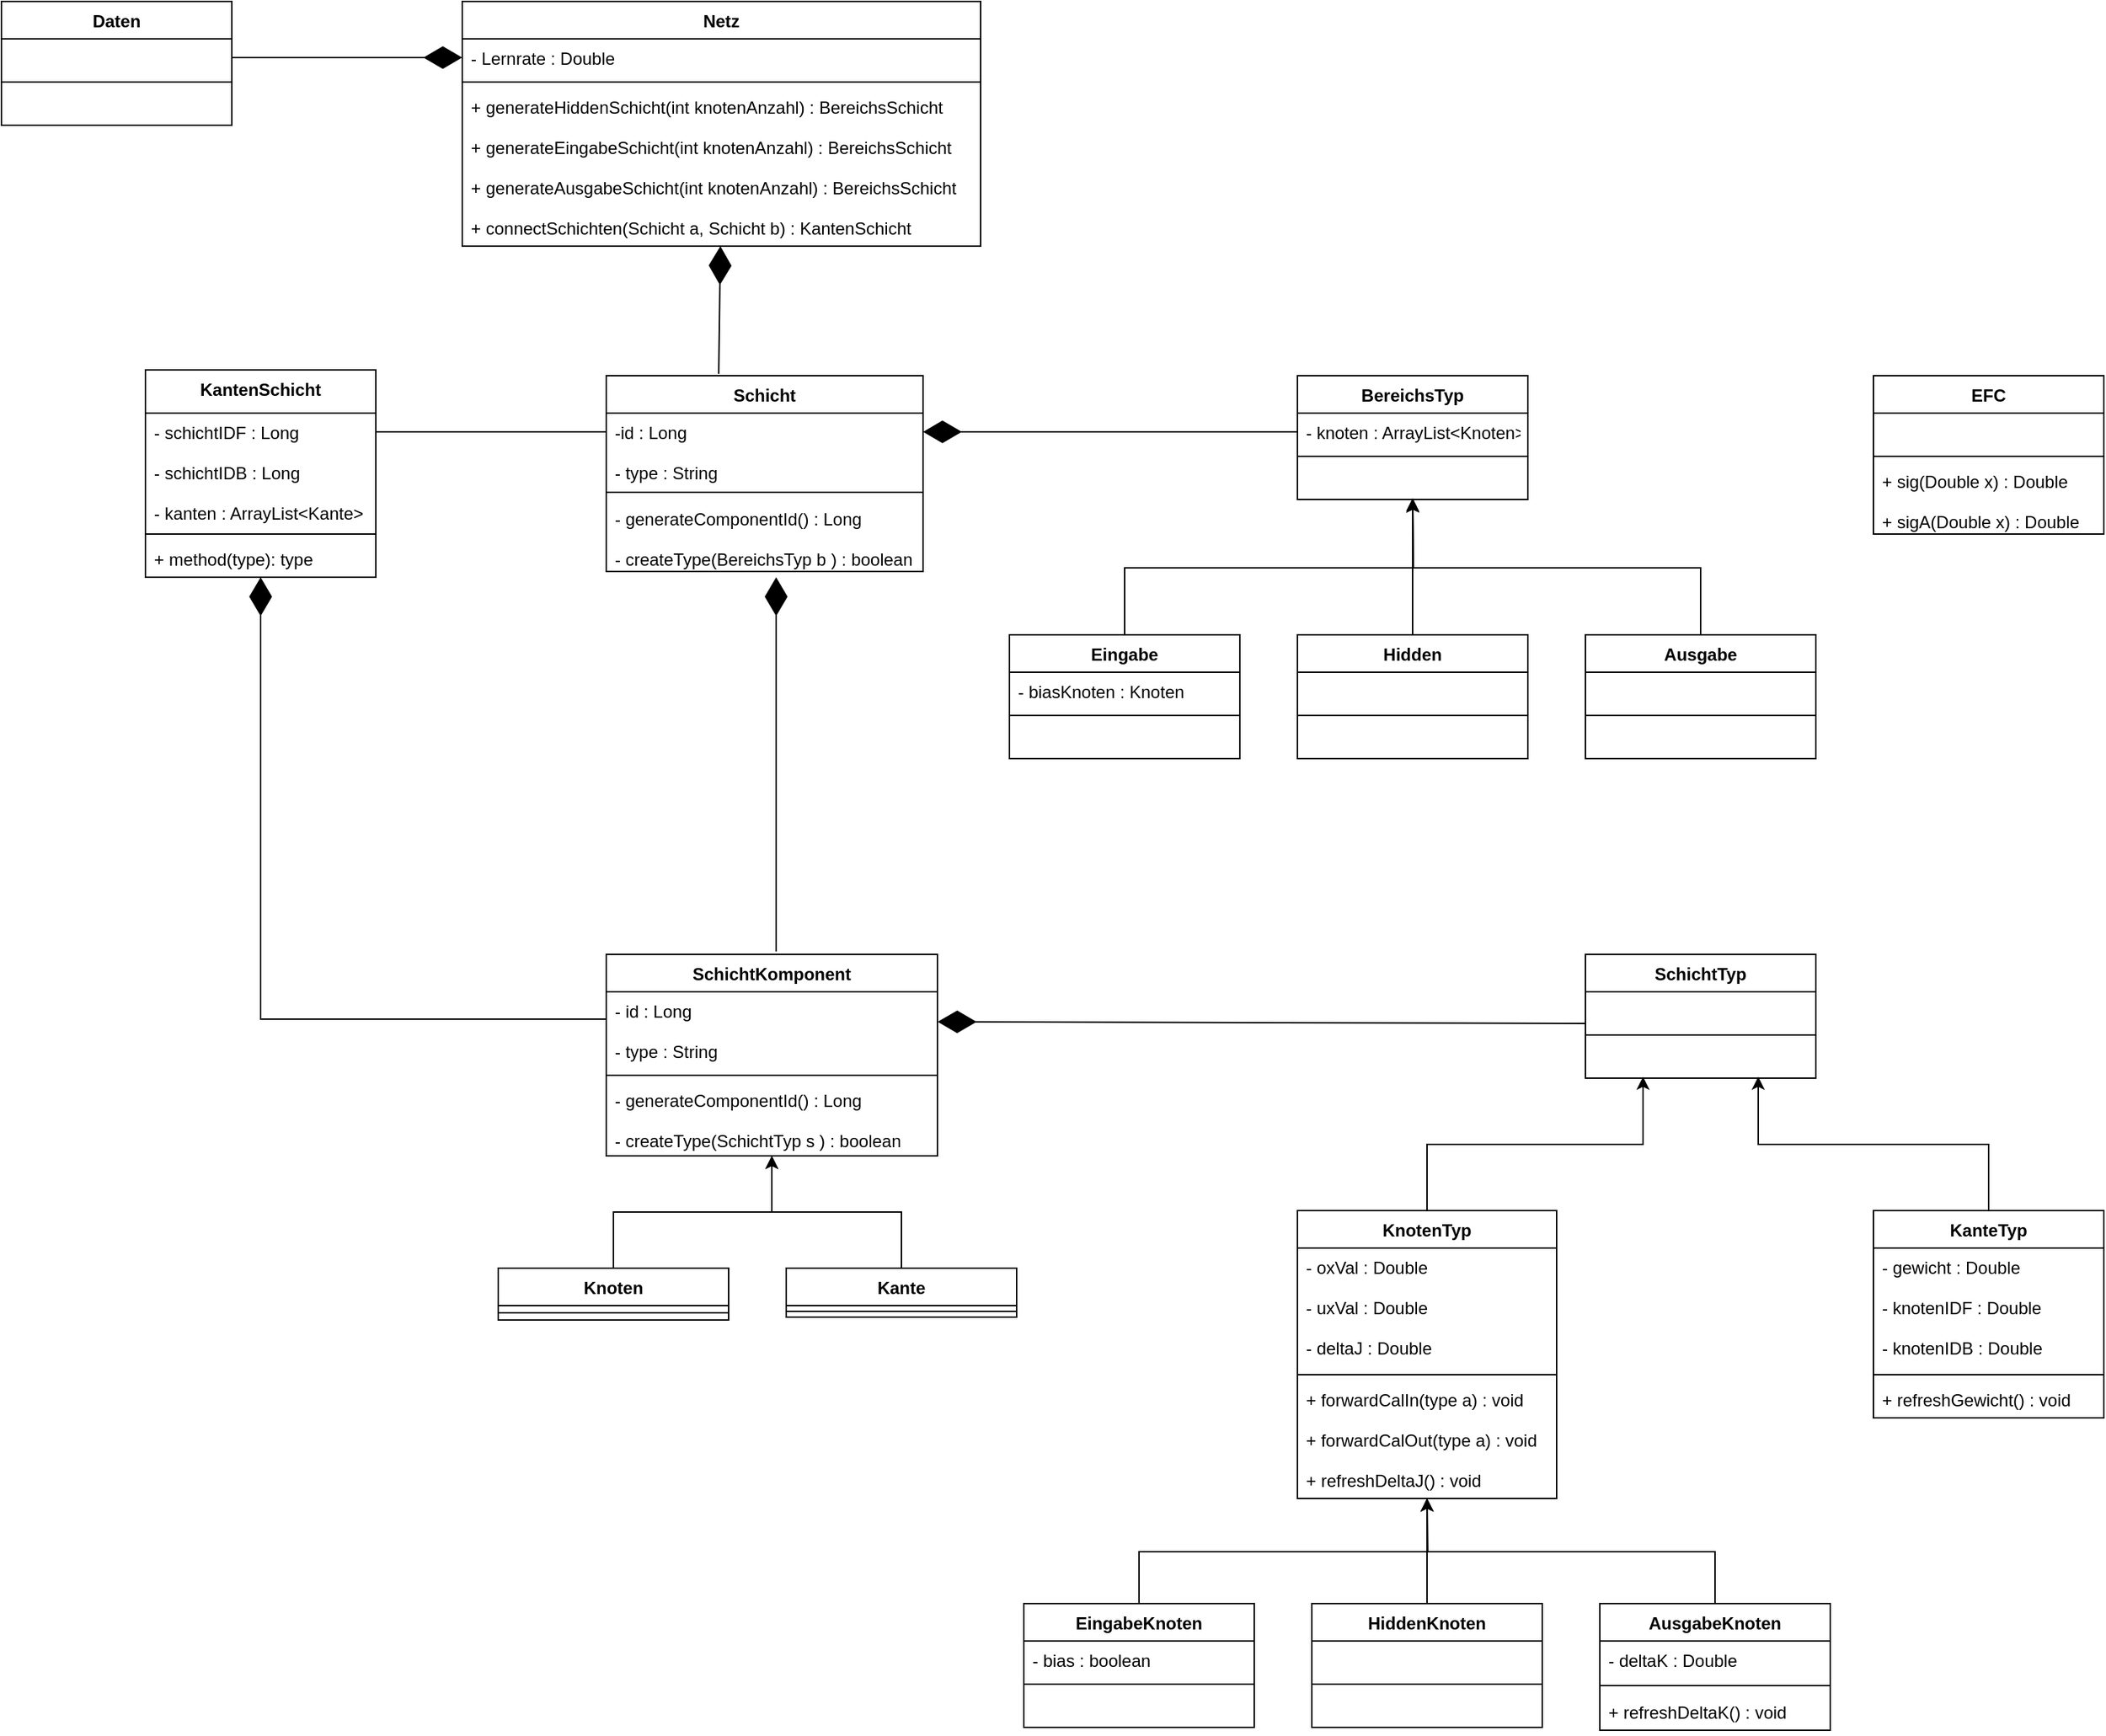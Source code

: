<mxfile version="20.7.4" type="device"><diagram id="yg5tvU0-YH-fb5f8yUP2" name="Seite-1"><mxGraphModel dx="2503" dy="2133" grid="1" gridSize="10" guides="1" tooltips="1" connect="1" arrows="1" fold="1" page="1" pageScale="1" pageWidth="827" pageHeight="1169" math="0" shadow="0"><root><mxCell id="0"/><mxCell id="1" parent="0"/><mxCell id="HFAqdU0XJk6h-9sOX1NP-1" value="BereichsTyp" style="swimlane;fontStyle=1;align=center;verticalAlign=top;childLayout=stackLayout;horizontal=1;startSize=26;horizontalStack=0;resizeParent=1;resizeParentMax=0;resizeLast=0;collapsible=1;marginBottom=0;" parent="1" vertex="1"><mxGeometry x="560" y="140" width="160" height="86" as="geometry"/></mxCell><mxCell id="HFAqdU0XJk6h-9sOX1NP-2" value="- knoten : ArrayList&lt;Knoten&gt;" style="text;strokeColor=none;fillColor=none;align=left;verticalAlign=top;spacingLeft=4;spacingRight=4;overflow=hidden;rotatable=0;points=[[0,0.5],[1,0.5]];portConstraint=eastwest;" parent="HFAqdU0XJk6h-9sOX1NP-1" vertex="1"><mxGeometry y="26" width="160" height="26" as="geometry"/></mxCell><mxCell id="HFAqdU0XJk6h-9sOX1NP-3" value="" style="line;strokeWidth=1;fillColor=none;align=left;verticalAlign=middle;spacingTop=-1;spacingLeft=3;spacingRight=3;rotatable=0;labelPosition=right;points=[];portConstraint=eastwest;strokeColor=inherit;" parent="HFAqdU0XJk6h-9sOX1NP-1" vertex="1"><mxGeometry y="52" width="160" height="8" as="geometry"/></mxCell><mxCell id="HFAqdU0XJk6h-9sOX1NP-4" value=" " style="text;strokeColor=none;fillColor=none;align=left;verticalAlign=top;spacingLeft=4;spacingRight=4;overflow=hidden;rotatable=0;points=[[0,0.5],[1,0.5]];portConstraint=eastwest;" parent="HFAqdU0XJk6h-9sOX1NP-1" vertex="1"><mxGeometry y="60" width="160" height="26" as="geometry"/></mxCell><mxCell id="HFAqdU0XJk6h-9sOX1NP-9" value="Schicht" style="swimlane;fontStyle=1;align=center;verticalAlign=top;childLayout=stackLayout;horizontal=1;startSize=26;horizontalStack=0;resizeParent=1;resizeParentMax=0;resizeLast=0;collapsible=1;marginBottom=0;" parent="1" vertex="1"><mxGeometry x="80" y="140" width="220" height="136" as="geometry"/></mxCell><mxCell id="HFAqdU0XJk6h-9sOX1NP-10" value="-id : Long&#10;&#10;- type : String" style="text;strokeColor=none;fillColor=none;align=left;verticalAlign=top;spacingLeft=4;spacingRight=4;overflow=hidden;rotatable=0;points=[[0,0.5],[1,0.5]];portConstraint=eastwest;" parent="HFAqdU0XJk6h-9sOX1NP-9" vertex="1"><mxGeometry y="26" width="220" height="50" as="geometry"/></mxCell><mxCell id="HFAqdU0XJk6h-9sOX1NP-11" value="" style="line;strokeWidth=1;fillColor=none;align=left;verticalAlign=middle;spacingTop=-1;spacingLeft=3;spacingRight=3;rotatable=0;labelPosition=right;points=[];portConstraint=eastwest;strokeColor=inherit;" parent="HFAqdU0XJk6h-9sOX1NP-9" vertex="1"><mxGeometry y="76" width="220" height="10" as="geometry"/></mxCell><mxCell id="HFAqdU0XJk6h-9sOX1NP-12" value="- generateComponentId() : Long&#10;&#10;- createType(BereichsTyp b ) : boolean" style="text;strokeColor=none;fillColor=none;align=left;verticalAlign=top;spacingLeft=4;spacingRight=4;overflow=hidden;rotatable=0;points=[[0,0.5],[1,0.5]];portConstraint=eastwest;" parent="HFAqdU0XJk6h-9sOX1NP-9" vertex="1"><mxGeometry y="86" width="220" height="50" as="geometry"/></mxCell><mxCell id="HFAqdU0XJk6h-9sOX1NP-31" style="edgeStyle=orthogonalEdgeStyle;rounded=0;orthogonalLoop=1;jettySize=auto;html=1;exitX=0.5;exitY=0;exitDx=0;exitDy=0;entryX=0.5;entryY=1;entryDx=0;entryDy=0;entryPerimeter=0;" parent="1" source="HFAqdU0XJk6h-9sOX1NP-13" edge="1"><mxGeometry relative="1" as="geometry"><mxPoint x="640" y="226" as="targetPoint"/></mxGeometry></mxCell><mxCell id="HFAqdU0XJk6h-9sOX1NP-13" value="Eingabe" style="swimlane;fontStyle=1;align=center;verticalAlign=top;childLayout=stackLayout;horizontal=1;startSize=26;horizontalStack=0;resizeParent=1;resizeParentMax=0;resizeLast=0;collapsible=1;marginBottom=0;" parent="1" vertex="1"><mxGeometry x="360" y="320" width="160" height="86" as="geometry"/></mxCell><mxCell id="HFAqdU0XJk6h-9sOX1NP-14" value="- biasKnoten : Knoten" style="text;strokeColor=none;fillColor=none;align=left;verticalAlign=top;spacingLeft=4;spacingRight=4;overflow=hidden;rotatable=0;points=[[0,0.5],[1,0.5]];portConstraint=eastwest;" parent="HFAqdU0XJk6h-9sOX1NP-13" vertex="1"><mxGeometry y="26" width="160" height="26" as="geometry"/></mxCell><mxCell id="HFAqdU0XJk6h-9sOX1NP-15" value="" style="line;strokeWidth=1;fillColor=none;align=left;verticalAlign=middle;spacingTop=-1;spacingLeft=3;spacingRight=3;rotatable=0;labelPosition=right;points=[];portConstraint=eastwest;strokeColor=inherit;" parent="HFAqdU0XJk6h-9sOX1NP-13" vertex="1"><mxGeometry y="52" width="160" height="8" as="geometry"/></mxCell><mxCell id="HFAqdU0XJk6h-9sOX1NP-16" value=" " style="text;strokeColor=none;fillColor=none;align=left;verticalAlign=top;spacingLeft=4;spacingRight=4;overflow=hidden;rotatable=0;points=[[0,0.5],[1,0.5]];portConstraint=eastwest;" parent="HFAqdU0XJk6h-9sOX1NP-13" vertex="1"><mxGeometry y="60" width="160" height="26" as="geometry"/></mxCell><mxCell id="HFAqdU0XJk6h-9sOX1NP-33" style="edgeStyle=orthogonalEdgeStyle;rounded=0;orthogonalLoop=1;jettySize=auto;html=1;exitX=0.5;exitY=0;exitDx=0;exitDy=0;entryX=0.5;entryY=0.962;entryDx=0;entryDy=0;entryPerimeter=0;" parent="1" source="HFAqdU0XJk6h-9sOX1NP-17" edge="1"><mxGeometry relative="1" as="geometry"><mxPoint x="640" y="225.012" as="targetPoint"/></mxGeometry></mxCell><mxCell id="HFAqdU0XJk6h-9sOX1NP-17" value="Hidden" style="swimlane;fontStyle=1;align=center;verticalAlign=top;childLayout=stackLayout;horizontal=1;startSize=26;horizontalStack=0;resizeParent=1;resizeParentMax=0;resizeLast=0;collapsible=1;marginBottom=0;" parent="1" vertex="1"><mxGeometry x="560" y="320" width="160" height="86" as="geometry"/></mxCell><mxCell id="HFAqdU0XJk6h-9sOX1NP-18" value=" " style="text;strokeColor=none;fillColor=none;align=left;verticalAlign=top;spacingLeft=4;spacingRight=4;overflow=hidden;rotatable=0;points=[[0,0.5],[1,0.5]];portConstraint=eastwest;" parent="HFAqdU0XJk6h-9sOX1NP-17" vertex="1"><mxGeometry y="26" width="160" height="26" as="geometry"/></mxCell><mxCell id="HFAqdU0XJk6h-9sOX1NP-19" value="" style="line;strokeWidth=1;fillColor=none;align=left;verticalAlign=middle;spacingTop=-1;spacingLeft=3;spacingRight=3;rotatable=0;labelPosition=right;points=[];portConstraint=eastwest;strokeColor=inherit;" parent="HFAqdU0XJk6h-9sOX1NP-17" vertex="1"><mxGeometry y="52" width="160" height="8" as="geometry"/></mxCell><mxCell id="HFAqdU0XJk6h-9sOX1NP-20" value=" " style="text;strokeColor=none;fillColor=none;align=left;verticalAlign=top;spacingLeft=4;spacingRight=4;overflow=hidden;rotatable=0;points=[[0,0.5],[1,0.5]];portConstraint=eastwest;" parent="HFAqdU0XJk6h-9sOX1NP-17" vertex="1"><mxGeometry y="60" width="160" height="26" as="geometry"/></mxCell><mxCell id="HFAqdU0XJk6h-9sOX1NP-34" style="edgeStyle=orthogonalEdgeStyle;rounded=0;orthogonalLoop=1;jettySize=auto;html=1;exitX=0.5;exitY=0;exitDx=0;exitDy=0;entryX=0.5;entryY=1;entryDx=0;entryDy=0;entryPerimeter=0;" parent="1" source="HFAqdU0XJk6h-9sOX1NP-21" edge="1"><mxGeometry relative="1" as="geometry"><mxPoint x="640" y="226" as="targetPoint"/></mxGeometry></mxCell><mxCell id="HFAqdU0XJk6h-9sOX1NP-21" value="Ausgabe" style="swimlane;fontStyle=1;align=center;verticalAlign=top;childLayout=stackLayout;horizontal=1;startSize=26;horizontalStack=0;resizeParent=1;resizeParentMax=0;resizeLast=0;collapsible=1;marginBottom=0;" parent="1" vertex="1"><mxGeometry x="760" y="320" width="160" height="86" as="geometry"/></mxCell><mxCell id="HFAqdU0XJk6h-9sOX1NP-22" value=" " style="text;strokeColor=none;fillColor=none;align=left;verticalAlign=top;spacingLeft=4;spacingRight=4;overflow=hidden;rotatable=0;points=[[0,0.5],[1,0.5]];portConstraint=eastwest;" parent="HFAqdU0XJk6h-9sOX1NP-21" vertex="1"><mxGeometry y="26" width="160" height="26" as="geometry"/></mxCell><mxCell id="HFAqdU0XJk6h-9sOX1NP-23" value="" style="line;strokeWidth=1;fillColor=none;align=left;verticalAlign=middle;spacingTop=-1;spacingLeft=3;spacingRight=3;rotatable=0;labelPosition=right;points=[];portConstraint=eastwest;strokeColor=inherit;" parent="HFAqdU0XJk6h-9sOX1NP-21" vertex="1"><mxGeometry y="52" width="160" height="8" as="geometry"/></mxCell><mxCell id="HFAqdU0XJk6h-9sOX1NP-24" value=" " style="text;strokeColor=none;fillColor=none;align=left;verticalAlign=top;spacingLeft=4;spacingRight=4;overflow=hidden;rotatable=0;points=[[0,0.5],[1,0.5]];portConstraint=eastwest;" parent="HFAqdU0XJk6h-9sOX1NP-21" vertex="1"><mxGeometry y="60" width="160" height="26" as="geometry"/></mxCell><mxCell id="HFAqdU0XJk6h-9sOX1NP-29" value="" style="endArrow=diamondThin;endFill=1;endSize=24;html=1;rounded=0;exitX=0;exitY=0.5;exitDx=0;exitDy=0;" parent="1" source="HFAqdU0XJk6h-9sOX1NP-2" edge="1"><mxGeometry width="160" relative="1" as="geometry"><mxPoint x="370" y="370" as="sourcePoint"/><mxPoint x="300" y="179" as="targetPoint"/></mxGeometry></mxCell><mxCell id="HFAqdU0XJk6h-9sOX1NP-36" value="SchichtKomponent" style="swimlane;fontStyle=1;align=center;verticalAlign=top;childLayout=stackLayout;horizontal=1;startSize=26;horizontalStack=0;resizeParent=1;resizeParentMax=0;resizeLast=0;collapsible=1;marginBottom=0;" parent="1" vertex="1"><mxGeometry x="80" y="542" width="230" height="140" as="geometry"/></mxCell><mxCell id="HFAqdU0XJk6h-9sOX1NP-37" value="- id : Long&#10;&#10;- type : String" style="text;strokeColor=none;fillColor=none;align=left;verticalAlign=top;spacingLeft=4;spacingRight=4;overflow=hidden;rotatable=0;points=[[0,0.5],[1,0.5]];portConstraint=eastwest;" parent="HFAqdU0XJk6h-9sOX1NP-36" vertex="1"><mxGeometry y="26" width="230" height="54" as="geometry"/></mxCell><mxCell id="HFAqdU0XJk6h-9sOX1NP-38" value="" style="line;strokeWidth=1;fillColor=none;align=left;verticalAlign=middle;spacingTop=-1;spacingLeft=3;spacingRight=3;rotatable=0;labelPosition=right;points=[];portConstraint=eastwest;strokeColor=inherit;" parent="HFAqdU0XJk6h-9sOX1NP-36" vertex="1"><mxGeometry y="80" width="230" height="8" as="geometry"/></mxCell><mxCell id="HFAqdU0XJk6h-9sOX1NP-39" value="- generateComponentId() : Long&#10;&#10;- createType(SchichtTyp s ) : boolean" style="text;strokeColor=none;fillColor=none;align=left;verticalAlign=top;spacingLeft=4;spacingRight=4;overflow=hidden;rotatable=0;points=[[0,0.5],[1,0.5]];portConstraint=eastwest;" parent="HFAqdU0XJk6h-9sOX1NP-36" vertex="1"><mxGeometry y="88" width="230" height="52" as="geometry"/></mxCell><mxCell id="HFAqdU0XJk6h-9sOX1NP-69" style="edgeStyle=orthogonalEdgeStyle;rounded=0;orthogonalLoop=1;jettySize=auto;html=1;exitX=0.5;exitY=0;exitDx=0;exitDy=0;entryX=0.25;entryY=0.962;entryDx=0;entryDy=0;entryPerimeter=0;" parent="1" source="HFAqdU0XJk6h-9sOX1NP-41" target="HFAqdU0XJk6h-9sOX1NP-68" edge="1"><mxGeometry relative="1" as="geometry"/></mxCell><mxCell id="HFAqdU0XJk6h-9sOX1NP-41" value="KnotenTyp" style="swimlane;fontStyle=1;align=center;verticalAlign=top;childLayout=stackLayout;horizontal=1;startSize=26;horizontalStack=0;resizeParent=1;resizeParentMax=0;resizeLast=0;collapsible=1;marginBottom=0;" parent="1" vertex="1"><mxGeometry x="560" y="720" width="180" height="200" as="geometry"/></mxCell><mxCell id="HFAqdU0XJk6h-9sOX1NP-42" value="- oxVal : Double&#10;&#10;- uxVal : Double&#10;&#10;- deltaJ : Double&#10;" style="text;strokeColor=none;fillColor=none;align=left;verticalAlign=top;spacingLeft=4;spacingRight=4;overflow=hidden;rotatable=0;points=[[0,0.5],[1,0.5]];portConstraint=eastwest;" parent="HFAqdU0XJk6h-9sOX1NP-41" vertex="1"><mxGeometry y="26" width="180" height="84" as="geometry"/></mxCell><mxCell id="HFAqdU0XJk6h-9sOX1NP-43" value="" style="line;strokeWidth=1;fillColor=none;align=left;verticalAlign=middle;spacingTop=-1;spacingLeft=3;spacingRight=3;rotatable=0;labelPosition=right;points=[];portConstraint=eastwest;strokeColor=inherit;" parent="HFAqdU0XJk6h-9sOX1NP-41" vertex="1"><mxGeometry y="110" width="180" height="8" as="geometry"/></mxCell><mxCell id="HFAqdU0XJk6h-9sOX1NP-44" value="+ forwardCalIn(type a) : void&#10;&#10;+ forwardCalOut(type a) : void&#10;&#10;+ refreshDeltaJ() : void" style="text;strokeColor=none;fillColor=none;align=left;verticalAlign=top;spacingLeft=4;spacingRight=4;overflow=hidden;rotatable=0;points=[[0,0.5],[1,0.5]];portConstraint=eastwest;" parent="HFAqdU0XJk6h-9sOX1NP-41" vertex="1"><mxGeometry y="118" width="180" height="82" as="geometry"/></mxCell><mxCell id="HFAqdU0XJk6h-9sOX1NP-46" style="edgeStyle=orthogonalEdgeStyle;rounded=0;orthogonalLoop=1;jettySize=auto;html=1;exitX=0.5;exitY=0;exitDx=0;exitDy=0;" parent="1" source="HFAqdU0XJk6h-9sOX1NP-47" edge="1"><mxGeometry relative="1" as="geometry"><mxPoint x="650" y="920" as="targetPoint"/></mxGeometry></mxCell><mxCell id="HFAqdU0XJk6h-9sOX1NP-47" value="EingabeKnoten" style="swimlane;fontStyle=1;align=center;verticalAlign=top;childLayout=stackLayout;horizontal=1;startSize=26;horizontalStack=0;resizeParent=1;resizeParentMax=0;resizeLast=0;collapsible=1;marginBottom=0;" parent="1" vertex="1"><mxGeometry x="370" y="992.99" width="160" height="86" as="geometry"/></mxCell><mxCell id="HFAqdU0XJk6h-9sOX1NP-48" value="- bias : boolean" style="text;strokeColor=none;fillColor=none;align=left;verticalAlign=top;spacingLeft=4;spacingRight=4;overflow=hidden;rotatable=0;points=[[0,0.5],[1,0.5]];portConstraint=eastwest;" parent="HFAqdU0XJk6h-9sOX1NP-47" vertex="1"><mxGeometry y="26" width="160" height="26" as="geometry"/></mxCell><mxCell id="HFAqdU0XJk6h-9sOX1NP-49" value="" style="line;strokeWidth=1;fillColor=none;align=left;verticalAlign=middle;spacingTop=-1;spacingLeft=3;spacingRight=3;rotatable=0;labelPosition=right;points=[];portConstraint=eastwest;strokeColor=inherit;" parent="HFAqdU0XJk6h-9sOX1NP-47" vertex="1"><mxGeometry y="52" width="160" height="8" as="geometry"/></mxCell><mxCell id="HFAqdU0XJk6h-9sOX1NP-50" value=" " style="text;strokeColor=none;fillColor=none;align=left;verticalAlign=top;spacingLeft=4;spacingRight=4;overflow=hidden;rotatable=0;points=[[0,0.5],[1,0.5]];portConstraint=eastwest;" parent="HFAqdU0XJk6h-9sOX1NP-47" vertex="1"><mxGeometry y="60" width="160" height="26" as="geometry"/></mxCell><mxCell id="HFAqdU0XJk6h-9sOX1NP-51" style="edgeStyle=orthogonalEdgeStyle;rounded=0;orthogonalLoop=1;jettySize=auto;html=1;exitX=0.5;exitY=0;exitDx=0;exitDy=0;" parent="1" source="HFAqdU0XJk6h-9sOX1NP-52" edge="1"><mxGeometry relative="1" as="geometry"><mxPoint x="650" y="920" as="targetPoint"/></mxGeometry></mxCell><mxCell id="HFAqdU0XJk6h-9sOX1NP-52" value="HiddenKnoten" style="swimlane;fontStyle=1;align=center;verticalAlign=top;childLayout=stackLayout;horizontal=1;startSize=26;horizontalStack=0;resizeParent=1;resizeParentMax=0;resizeLast=0;collapsible=1;marginBottom=0;" parent="1" vertex="1"><mxGeometry x="570" y="992.99" width="160" height="86" as="geometry"/></mxCell><mxCell id="HFAqdU0XJk6h-9sOX1NP-53" value=" " style="text;strokeColor=none;fillColor=none;align=left;verticalAlign=top;spacingLeft=4;spacingRight=4;overflow=hidden;rotatable=0;points=[[0,0.5],[1,0.5]];portConstraint=eastwest;" parent="HFAqdU0XJk6h-9sOX1NP-52" vertex="1"><mxGeometry y="26" width="160" height="26" as="geometry"/></mxCell><mxCell id="HFAqdU0XJk6h-9sOX1NP-54" value="" style="line;strokeWidth=1;fillColor=none;align=left;verticalAlign=middle;spacingTop=-1;spacingLeft=3;spacingRight=3;rotatable=0;labelPosition=right;points=[];portConstraint=eastwest;strokeColor=inherit;" parent="HFAqdU0XJk6h-9sOX1NP-52" vertex="1"><mxGeometry y="52" width="160" height="8" as="geometry"/></mxCell><mxCell id="HFAqdU0XJk6h-9sOX1NP-55" value=" " style="text;strokeColor=none;fillColor=none;align=left;verticalAlign=top;spacingLeft=4;spacingRight=4;overflow=hidden;rotatable=0;points=[[0,0.5],[1,0.5]];portConstraint=eastwest;" parent="HFAqdU0XJk6h-9sOX1NP-52" vertex="1"><mxGeometry y="60" width="160" height="26" as="geometry"/></mxCell><mxCell id="HFAqdU0XJk6h-9sOX1NP-56" style="edgeStyle=orthogonalEdgeStyle;rounded=0;orthogonalLoop=1;jettySize=auto;html=1;exitX=0.5;exitY=0;exitDx=0;exitDy=0;" parent="1" source="HFAqdU0XJk6h-9sOX1NP-57" edge="1"><mxGeometry relative="1" as="geometry"><mxPoint x="650" y="920" as="targetPoint"/><Array as="points"><mxPoint x="850" y="957"/><mxPoint x="650" y="957"/></Array></mxGeometry></mxCell><mxCell id="HFAqdU0XJk6h-9sOX1NP-57" value="AusgabeKnoten" style="swimlane;fontStyle=1;align=center;verticalAlign=top;childLayout=stackLayout;horizontal=1;startSize=26;horizontalStack=0;resizeParent=1;resizeParentMax=0;resizeLast=0;collapsible=1;marginBottom=0;" parent="1" vertex="1"><mxGeometry x="770" y="992.99" width="160" height="88" as="geometry"/></mxCell><mxCell id="HFAqdU0XJk6h-9sOX1NP-58" value="- deltaK : Double" style="text;strokeColor=none;fillColor=none;align=left;verticalAlign=top;spacingLeft=4;spacingRight=4;overflow=hidden;rotatable=0;points=[[0,0.5],[1,0.5]];portConstraint=eastwest;" parent="HFAqdU0XJk6h-9sOX1NP-57" vertex="1"><mxGeometry y="26" width="160" height="26" as="geometry"/></mxCell><mxCell id="HFAqdU0XJk6h-9sOX1NP-59" value="" style="line;strokeWidth=1;fillColor=none;align=left;verticalAlign=middle;spacingTop=-1;spacingLeft=3;spacingRight=3;rotatable=0;labelPosition=right;points=[];portConstraint=eastwest;strokeColor=inherit;" parent="HFAqdU0XJk6h-9sOX1NP-57" vertex="1"><mxGeometry y="52" width="160" height="10" as="geometry"/></mxCell><mxCell id="HFAqdU0XJk6h-9sOX1NP-60" value="+ refreshDeltaK() : void" style="text;strokeColor=none;fillColor=none;align=left;verticalAlign=top;spacingLeft=4;spacingRight=4;overflow=hidden;rotatable=0;points=[[0,0.5],[1,0.5]];portConstraint=eastwest;" parent="HFAqdU0XJk6h-9sOX1NP-57" vertex="1"><mxGeometry y="62" width="160" height="26" as="geometry"/></mxCell><mxCell id="HFAqdU0XJk6h-9sOX1NP-70" style="edgeStyle=orthogonalEdgeStyle;rounded=0;orthogonalLoop=1;jettySize=auto;html=1;exitX=0.5;exitY=0;exitDx=0;exitDy=0;entryX=0.75;entryY=0.962;entryDx=0;entryDy=0;entryPerimeter=0;" parent="1" source="HFAqdU0XJk6h-9sOX1NP-61" target="HFAqdU0XJk6h-9sOX1NP-68" edge="1"><mxGeometry relative="1" as="geometry"/></mxCell><mxCell id="HFAqdU0XJk6h-9sOX1NP-61" value="KanteTyp" style="swimlane;fontStyle=1;align=center;verticalAlign=top;childLayout=stackLayout;horizontal=1;startSize=26;horizontalStack=0;resizeParent=1;resizeParentMax=0;resizeLast=0;collapsible=1;marginBottom=0;" parent="1" vertex="1"><mxGeometry x="960" y="720" width="160" height="144" as="geometry"/></mxCell><mxCell id="HFAqdU0XJk6h-9sOX1NP-62" value="- gewicht : Double&#10;&#10;- knotenIDF : Double&#10;&#10;- knotenIDB : Double" style="text;strokeColor=none;fillColor=none;align=left;verticalAlign=top;spacingLeft=4;spacingRight=4;overflow=hidden;rotatable=0;points=[[0,0.5],[1,0.5]];portConstraint=eastwest;" parent="HFAqdU0XJk6h-9sOX1NP-61" vertex="1"><mxGeometry y="26" width="160" height="84" as="geometry"/></mxCell><mxCell id="HFAqdU0XJk6h-9sOX1NP-63" value="" style="line;strokeWidth=1;fillColor=none;align=left;verticalAlign=middle;spacingTop=-1;spacingLeft=3;spacingRight=3;rotatable=0;labelPosition=right;points=[];portConstraint=eastwest;strokeColor=inherit;" parent="HFAqdU0XJk6h-9sOX1NP-61" vertex="1"><mxGeometry y="110" width="160" height="8" as="geometry"/></mxCell><mxCell id="HFAqdU0XJk6h-9sOX1NP-64" value="+ refreshGewicht() : void " style="text;strokeColor=none;fillColor=none;align=left;verticalAlign=top;spacingLeft=4;spacingRight=4;overflow=hidden;rotatable=0;points=[[0,0.5],[1,0.5]];portConstraint=eastwest;" parent="HFAqdU0XJk6h-9sOX1NP-61" vertex="1"><mxGeometry y="118" width="160" height="26" as="geometry"/></mxCell><mxCell id="HFAqdU0XJk6h-9sOX1NP-65" value="SchichtTyp" style="swimlane;fontStyle=1;align=center;verticalAlign=top;childLayout=stackLayout;horizontal=1;startSize=26;horizontalStack=0;resizeParent=1;resizeParentMax=0;resizeLast=0;collapsible=1;marginBottom=0;" parent="1" vertex="1"><mxGeometry x="760" y="542" width="160" height="86" as="geometry"/></mxCell><mxCell id="HFAqdU0XJk6h-9sOX1NP-66" value=" " style="text;strokeColor=none;fillColor=none;align=left;verticalAlign=top;spacingLeft=4;spacingRight=4;overflow=hidden;rotatable=0;points=[[0,0.5],[1,0.5]];portConstraint=eastwest;" parent="HFAqdU0XJk6h-9sOX1NP-65" vertex="1"><mxGeometry y="26" width="160" height="26" as="geometry"/></mxCell><mxCell id="HFAqdU0XJk6h-9sOX1NP-67" value="" style="line;strokeWidth=1;fillColor=none;align=left;verticalAlign=middle;spacingTop=-1;spacingLeft=3;spacingRight=3;rotatable=0;labelPosition=right;points=[];portConstraint=eastwest;strokeColor=inherit;" parent="HFAqdU0XJk6h-9sOX1NP-65" vertex="1"><mxGeometry y="52" width="160" height="8" as="geometry"/></mxCell><mxCell id="HFAqdU0XJk6h-9sOX1NP-68" value=" " style="text;strokeColor=none;fillColor=none;align=left;verticalAlign=top;spacingLeft=4;spacingRight=4;overflow=hidden;rotatable=0;points=[[0,0.5],[1,0.5]];portConstraint=eastwest;" parent="HFAqdU0XJk6h-9sOX1NP-65" vertex="1"><mxGeometry y="60" width="160" height="26" as="geometry"/></mxCell><mxCell id="HFAqdU0XJk6h-9sOX1NP-71" value="" style="endArrow=diamondThin;endFill=1;endSize=24;html=1;rounded=0;exitX=0;exitY=0.846;exitDx=0;exitDy=0;exitPerimeter=0;entryX=1.001;entryY=0.386;entryDx=0;entryDy=0;entryPerimeter=0;" parent="1" source="HFAqdU0XJk6h-9sOX1NP-66" target="HFAqdU0XJk6h-9sOX1NP-37" edge="1"><mxGeometry width="160" relative="1" as="geometry"><mxPoint x="480" y="690" as="sourcePoint"/><mxPoint x="290" y="590" as="targetPoint"/></mxGeometry></mxCell><mxCell id="HFAqdU0XJk6h-9sOX1NP-80" style="edgeStyle=orthogonalEdgeStyle;rounded=0;orthogonalLoop=1;jettySize=auto;html=1;exitX=0.5;exitY=0;exitDx=0;exitDy=0;entryX=0.5;entryY=1;entryDx=0;entryDy=0;entryPerimeter=0;" parent="1" source="HFAqdU0XJk6h-9sOX1NP-72" target="HFAqdU0XJk6h-9sOX1NP-39" edge="1"><mxGeometry relative="1" as="geometry"/></mxCell><mxCell id="HFAqdU0XJk6h-9sOX1NP-72" value="Knoten" style="swimlane;fontStyle=1;align=center;verticalAlign=top;childLayout=stackLayout;horizontal=1;startSize=26;horizontalStack=0;resizeParent=1;resizeParentMax=0;resizeLast=0;collapsible=1;marginBottom=0;" parent="1" vertex="1"><mxGeometry x="5" y="760" width="160" height="36" as="geometry"/></mxCell><mxCell id="HFAqdU0XJk6h-9sOX1NP-74" value="" style="line;strokeWidth=1;fillColor=none;align=left;verticalAlign=middle;spacingTop=-1;spacingLeft=3;spacingRight=3;rotatable=0;labelPosition=right;points=[];portConstraint=eastwest;strokeColor=inherit;" parent="HFAqdU0XJk6h-9sOX1NP-72" vertex="1"><mxGeometry y="26" width="160" height="10" as="geometry"/></mxCell><mxCell id="HFAqdU0XJk6h-9sOX1NP-81" style="edgeStyle=orthogonalEdgeStyle;rounded=0;orthogonalLoop=1;jettySize=auto;html=1;exitX=0.5;exitY=0;exitDx=0;exitDy=0;entryX=0.5;entryY=1;entryDx=0;entryDy=0;entryPerimeter=0;" parent="1" source="HFAqdU0XJk6h-9sOX1NP-76" target="HFAqdU0XJk6h-9sOX1NP-39" edge="1"><mxGeometry relative="1" as="geometry"/></mxCell><mxCell id="HFAqdU0XJk6h-9sOX1NP-76" value="Kante&#10;" style="swimlane;fontStyle=1;align=center;verticalAlign=top;childLayout=stackLayout;horizontal=1;startSize=26;horizontalStack=0;resizeParent=1;resizeParentMax=0;resizeLast=0;collapsible=1;marginBottom=0;" parent="1" vertex="1"><mxGeometry x="205" y="760" width="160" height="34" as="geometry"/></mxCell><mxCell id="HFAqdU0XJk6h-9sOX1NP-78" value="" style="line;strokeWidth=1;fillColor=none;align=left;verticalAlign=middle;spacingTop=-1;spacingLeft=3;spacingRight=3;rotatable=0;labelPosition=right;points=[];portConstraint=eastwest;strokeColor=inherit;" parent="HFAqdU0XJk6h-9sOX1NP-76" vertex="1"><mxGeometry y="26" width="160" height="8" as="geometry"/></mxCell><mxCell id="HFAqdU0XJk6h-9sOX1NP-82" value="Netz" style="swimlane;fontStyle=1;align=center;verticalAlign=top;childLayout=stackLayout;horizontal=1;startSize=26;horizontalStack=0;resizeParent=1;resizeParentMax=0;resizeLast=0;collapsible=1;marginBottom=0;" parent="1" vertex="1"><mxGeometry x="-20" y="-120" width="360" height="170" as="geometry"/></mxCell><mxCell id="HFAqdU0XJk6h-9sOX1NP-83" value="- Lernrate : Double" style="text;strokeColor=none;fillColor=none;align=left;verticalAlign=top;spacingLeft=4;spacingRight=4;overflow=hidden;rotatable=0;points=[[0,0.5],[1,0.5]];portConstraint=eastwest;" parent="HFAqdU0XJk6h-9sOX1NP-82" vertex="1"><mxGeometry y="26" width="360" height="26" as="geometry"/></mxCell><mxCell id="HFAqdU0XJk6h-9sOX1NP-84" value="" style="line;strokeWidth=1;fillColor=none;align=left;verticalAlign=middle;spacingTop=-1;spacingLeft=3;spacingRight=3;rotatable=0;labelPosition=right;points=[];portConstraint=eastwest;strokeColor=inherit;" parent="HFAqdU0XJk6h-9sOX1NP-82" vertex="1"><mxGeometry y="52" width="360" height="8" as="geometry"/></mxCell><mxCell id="HFAqdU0XJk6h-9sOX1NP-85" value="+ generateHiddenSchicht(int knotenAnzahl) : BereichsSchicht&#10;&#10;+ generateEingabeSchicht(int knotenAnzahl) : BereichsSchicht&#10;&#10;+ generateAusgabeSchicht(int knotenAnzahl) : BereichsSchicht&#10;&#10;+ connectSchichten(Schicht a, Schicht b) : KantenSchicht" style="text;strokeColor=none;fillColor=none;align=left;verticalAlign=top;spacingLeft=4;spacingRight=4;overflow=hidden;rotatable=0;points=[[0,0.5],[1,0.5]];portConstraint=eastwest;" parent="HFAqdU0XJk6h-9sOX1NP-82" vertex="1"><mxGeometry y="60" width="360" height="110" as="geometry"/></mxCell><mxCell id="HFAqdU0XJk6h-9sOX1NP-86" value="" style="endArrow=diamondThin;endFill=1;endSize=24;html=1;rounded=0;exitX=0.355;exitY=-0.009;exitDx=0;exitDy=0;exitPerimeter=0;" parent="1" source="HFAqdU0XJk6h-9sOX1NP-9" target="HFAqdU0XJk6h-9sOX1NP-85" edge="1"><mxGeometry width="160" relative="1" as="geometry"><mxPoint x="480" y="160" as="sourcePoint"/><mxPoint x="160" y="-30" as="targetPoint"/></mxGeometry></mxCell><mxCell id="HFAqdU0XJk6h-9sOX1NP-87" value="Daten" style="swimlane;fontStyle=1;align=center;verticalAlign=top;childLayout=stackLayout;horizontal=1;startSize=26;horizontalStack=0;resizeParent=1;resizeParentMax=0;resizeLast=0;collapsible=1;marginBottom=0;" parent="1" vertex="1"><mxGeometry x="-340" y="-120" width="160" height="86" as="geometry"/></mxCell><mxCell id="HFAqdU0XJk6h-9sOX1NP-88" value=" " style="text;strokeColor=none;fillColor=none;align=left;verticalAlign=top;spacingLeft=4;spacingRight=4;overflow=hidden;rotatable=0;points=[[0,0.5],[1,0.5]];portConstraint=eastwest;" parent="HFAqdU0XJk6h-9sOX1NP-87" vertex="1"><mxGeometry y="26" width="160" height="26" as="geometry"/></mxCell><mxCell id="HFAqdU0XJk6h-9sOX1NP-89" value="" style="line;strokeWidth=1;fillColor=none;align=left;verticalAlign=middle;spacingTop=-1;spacingLeft=3;spacingRight=3;rotatable=0;labelPosition=right;points=[];portConstraint=eastwest;strokeColor=inherit;" parent="HFAqdU0XJk6h-9sOX1NP-87" vertex="1"><mxGeometry y="52" width="160" height="8" as="geometry"/></mxCell><mxCell id="HFAqdU0XJk6h-9sOX1NP-90" value=" " style="text;strokeColor=none;fillColor=none;align=left;verticalAlign=top;spacingLeft=4;spacingRight=4;overflow=hidden;rotatable=0;points=[[0,0.5],[1,0.5]];portConstraint=eastwest;" parent="HFAqdU0XJk6h-9sOX1NP-87" vertex="1"><mxGeometry y="60" width="160" height="26" as="geometry"/></mxCell><mxCell id="HFAqdU0XJk6h-9sOX1NP-92" value="" style="endArrow=diamondThin;endFill=1;endSize=24;html=1;rounded=0;entryX=0;entryY=0.5;entryDx=0;entryDy=0;exitX=1;exitY=0.5;exitDx=0;exitDy=0;" parent="1" source="HFAqdU0XJk6h-9sOX1NP-88" target="HFAqdU0XJk6h-9sOX1NP-83" edge="1"><mxGeometry width="160" relative="1" as="geometry"><mxPoint x="250" y="10" as="sourcePoint"/><mxPoint x="410" y="10" as="targetPoint"/></mxGeometry></mxCell><mxCell id="_Q30a4BBF_GlDbgrIIkf-6" value="KantenSchicht" style="swimlane;fontStyle=1;align=center;verticalAlign=top;childLayout=stackLayout;horizontal=1;startSize=30;horizontalStack=0;resizeParent=1;resizeParentMax=0;resizeLast=0;collapsible=1;marginBottom=0;" vertex="1" parent="1"><mxGeometry x="-240" y="136" width="160" height="144" as="geometry"/></mxCell><mxCell id="_Q30a4BBF_GlDbgrIIkf-7" value="- schichtIDF : Long&#10;&#10;- schichtIDB : Long&#10;&#10;- kanten : ArrayList&lt;Kante&gt;" style="text;strokeColor=none;fillColor=none;align=left;verticalAlign=top;spacingLeft=4;spacingRight=4;overflow=hidden;rotatable=0;points=[[0,0.5],[1,0.5]];portConstraint=eastwest;" vertex="1" parent="_Q30a4BBF_GlDbgrIIkf-6"><mxGeometry y="30" width="160" height="80" as="geometry"/></mxCell><mxCell id="_Q30a4BBF_GlDbgrIIkf-8" value="" style="line;strokeWidth=1;fillColor=none;align=left;verticalAlign=middle;spacingTop=-1;spacingLeft=3;spacingRight=3;rotatable=0;labelPosition=right;points=[];portConstraint=eastwest;strokeColor=inherit;" vertex="1" parent="_Q30a4BBF_GlDbgrIIkf-6"><mxGeometry y="110" width="160" height="8" as="geometry"/></mxCell><mxCell id="_Q30a4BBF_GlDbgrIIkf-9" value="+ method(type): type" style="text;strokeColor=none;fillColor=none;align=left;verticalAlign=top;spacingLeft=4;spacingRight=4;overflow=hidden;rotatable=0;points=[[0,0.5],[1,0.5]];portConstraint=eastwest;" vertex="1" parent="_Q30a4BBF_GlDbgrIIkf-6"><mxGeometry y="118" width="160" height="26" as="geometry"/></mxCell><mxCell id="_Q30a4BBF_GlDbgrIIkf-10" value="" style="line;strokeWidth=1;fillColor=none;align=left;verticalAlign=middle;spacingTop=-1;spacingLeft=3;spacingRight=3;rotatable=0;labelPosition=right;points=[];portConstraint=eastwest;strokeColor=inherit;" vertex="1" parent="1"><mxGeometry x="-80" y="175" width="160" height="8" as="geometry"/></mxCell><mxCell id="_Q30a4BBF_GlDbgrIIkf-16" value="" style="endArrow=diamondThin;endFill=1;endSize=24;html=1;rounded=0;exitX=0;exitY=0.5;exitDx=0;exitDy=0;" edge="1" parent="1"><mxGeometry width="160" relative="1" as="geometry"><mxPoint x="80" y="587" as="sourcePoint"/><mxPoint x="-160" y="280" as="targetPoint"/><Array as="points"><mxPoint x="-160" y="587"/></Array></mxGeometry></mxCell><mxCell id="_Q30a4BBF_GlDbgrIIkf-34" value="" style="endArrow=diamondThin;endFill=1;endSize=24;html=1;rounded=0;" edge="1" parent="1"><mxGeometry width="160" relative="1" as="geometry"><mxPoint x="198" y="540" as="sourcePoint"/><mxPoint x="198" y="280" as="targetPoint"/></mxGeometry></mxCell><mxCell id="_Q30a4BBF_GlDbgrIIkf-41" value="EFC" style="swimlane;fontStyle=1;align=center;verticalAlign=top;childLayout=stackLayout;horizontal=1;startSize=26;horizontalStack=0;resizeParent=1;resizeParentMax=0;resizeLast=0;collapsible=1;marginBottom=0;" vertex="1" parent="1"><mxGeometry x="960" y="140" width="160" height="110" as="geometry"/></mxCell><mxCell id="_Q30a4BBF_GlDbgrIIkf-42" value=" " style="text;strokeColor=none;fillColor=none;align=left;verticalAlign=top;spacingLeft=4;spacingRight=4;overflow=hidden;rotatable=0;points=[[0,0.5],[1,0.5]];portConstraint=eastwest;" vertex="1" parent="_Q30a4BBF_GlDbgrIIkf-41"><mxGeometry y="26" width="160" height="26" as="geometry"/></mxCell><mxCell id="_Q30a4BBF_GlDbgrIIkf-43" value="" style="line;strokeWidth=1;fillColor=none;align=left;verticalAlign=middle;spacingTop=-1;spacingLeft=3;spacingRight=3;rotatable=0;labelPosition=right;points=[];portConstraint=eastwest;strokeColor=inherit;" vertex="1" parent="_Q30a4BBF_GlDbgrIIkf-41"><mxGeometry y="52" width="160" height="8" as="geometry"/></mxCell><mxCell id="_Q30a4BBF_GlDbgrIIkf-44" value="+ sig(Double x) : Double&#10;&#10;+ sigA(Double x) : Double" style="text;strokeColor=none;fillColor=none;align=left;verticalAlign=top;spacingLeft=4;spacingRight=4;overflow=hidden;rotatable=0;points=[[0,0.5],[1,0.5]];portConstraint=eastwest;" vertex="1" parent="_Q30a4BBF_GlDbgrIIkf-41"><mxGeometry y="60" width="160" height="50" as="geometry"/></mxCell></root></mxGraphModel></diagram></mxfile>
